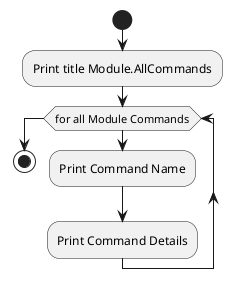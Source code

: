 @startuml
start
:Print title Module.AllCommands;
while(for all Module Commands)
:Print Command Name;
:Print Command Details;
endwhile
stop
@enduml
